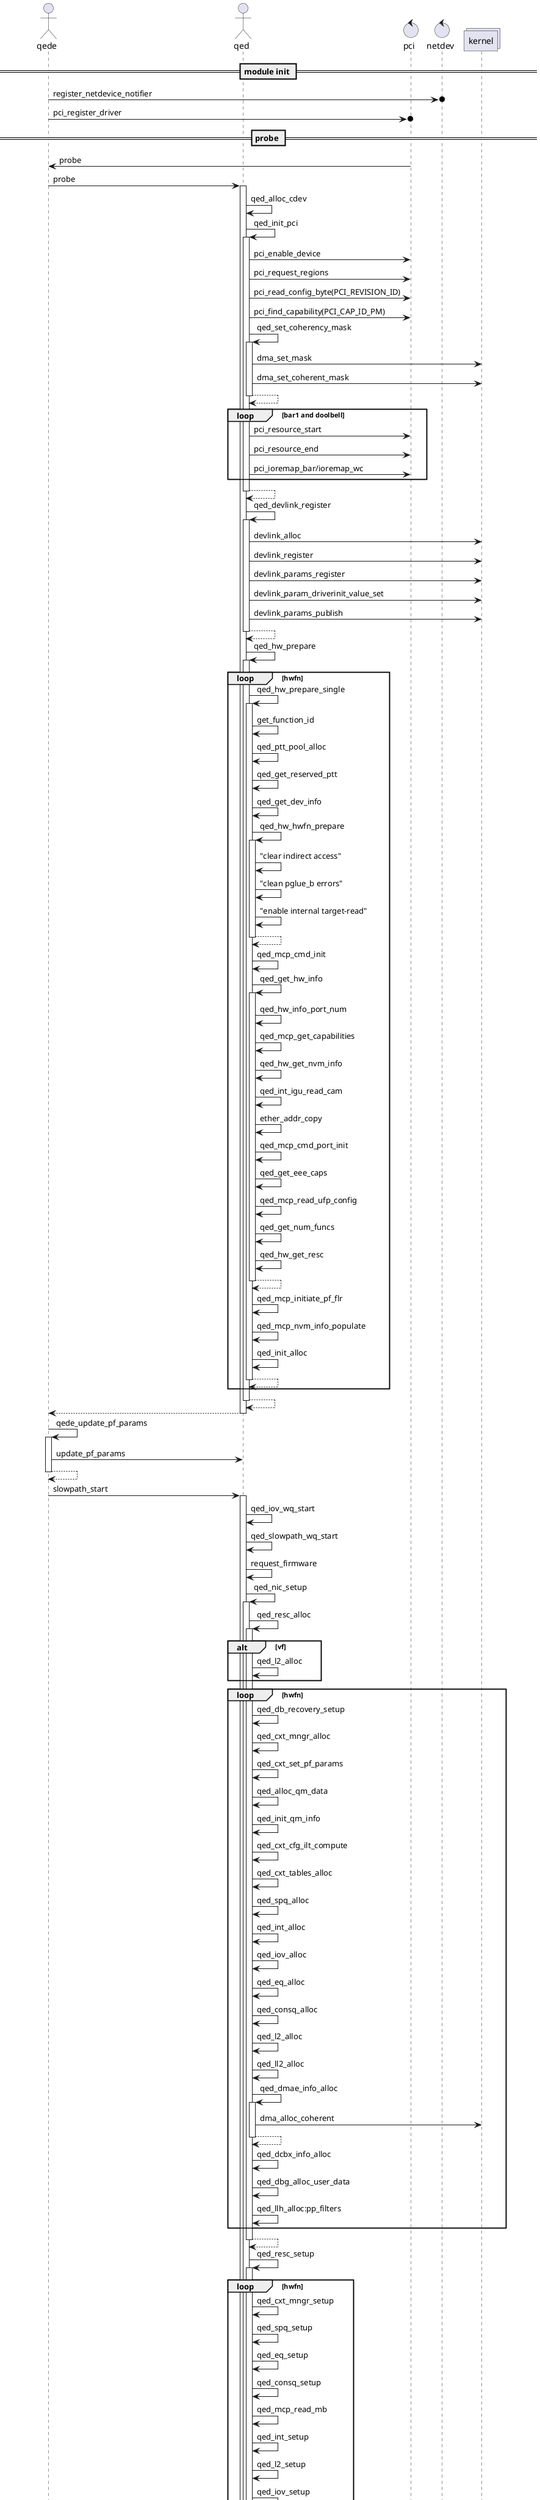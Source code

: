 @startuml
actor qede
actor qed
control pci
control netdev
collections kernel
== module init ==
qede ->o netdev : register_netdevice_notifier
qede ->o pci : pci_register_driver
== probe ==
pci -> qede : probe
qede -> qed : probe
activate qed
qed -> qed : qed_alloc_cdev
qed -> qed : qed_init_pci
activate qed
qed -> pci : pci_enable_device
qed -> pci : pci_request_regions
qed -> pci : pci_read_config_byte(PCI_REVISION_ID)
qed -> pci : pci_find_capability(PCI_CAP_ID_PM)
qed -> qed : qed_set_coherency_mask
activate qed
qed -> kernel : dma_set_mask
qed -> kernel : dma_set_coherent_mask
return
loop bar1 and doolbell
qed -> pci : pci_resource_start
qed -> pci : pci_resource_end
qed -> pci : pci_ioremap_bar/ioremap_wc
end loop
return
qed -> qed : qed_devlink_register
activate qed
qed -> kernel : devlink_alloc
qed -> kernel : devlink_register
qed -> kernel : devlink_params_register
qed -> kernel : devlink_param_driverinit_value_set
qed -> kernel : devlink_params_publish
return
qed -> qed : qed_hw_prepare
activate qed 
loop hwfn
qed -> qed : qed_hw_prepare_single
activate qed
qed -> qed : get_function_id
qed -> qed : qed_ptt_pool_alloc
qed -> qed : qed_get_reserved_ptt
qed -> qed : qed_get_dev_info
qed -> qed : qed_hw_hwfn_prepare
activate qed
qed -> qed : "clear indirect access"
qed -> qed : "clean pglue_b errors"
qed -> qed : "enable internal target-read"
return
qed -> qed : qed_mcp_cmd_init
qed -> qed : qed_get_hw_info
activate qed
qed -> qed : qed_hw_info_port_num
qed -> qed : qed_mcp_get_capabilities
qed -> qed : qed_hw_get_nvm_info
qed -> qed : qed_int_igu_read_cam
qed -> qed : ether_addr_copy
qed -> qed : qed_mcp_cmd_port_init
qed -> qed : qed_get_eee_caps
qed -> qed : qed_mcp_read_ufp_config
qed -> qed : qed_get_num_funcs
qed -> qed : qed_hw_get_resc
return
qed -> qed : qed_mcp_initiate_pf_flr
qed -> qed : qed_mcp_nvm_info_populate
qed -> qed : qed_init_alloc
return
end loop
return
return
qede -> qede : qede_update_pf_params
activate qede
qede -> qed : update_pf_params
return
qede -> qed : slowpath_start
activate qed
qed -> qed : qed_iov_wq_start
qed -> qed : qed_slowpath_wq_start
qed -> qed : request_firmware
qed -> qed : qed_nic_setup
activate qed
qed -> qed : qed_resc_alloc
activate qed
alt vf
qed -> qed : qed_l2_alloc
end alt
loop hwfn
qed -> qed : qed_db_recovery_setup
qed -> qed : qed_cxt_mngr_alloc
qed -> qed : qed_cxt_set_pf_params
qed -> qed : qed_alloc_qm_data
qed -> qed : qed_init_qm_info
qed -> qed : qed_cxt_cfg_ilt_compute
qed -> qed : qed_cxt_tables_alloc
qed -> qed : qed_spq_alloc
qed -> qed : qed_int_alloc
qed -> qed : qed_iov_alloc
qed -> qed : qed_eq_alloc
qed -> qed : qed_consq_alloc
qed -> qed : qed_l2_alloc
qed -> qed : qed_ll2_alloc
qed -> qed : qed_dmae_info_alloc
activate qed
qed -> kernel : dma_alloc_coherent
return
qed -> qed : qed_dcbx_info_alloc
qed -> qed : qed_dbg_alloc_user_data
qed -> qed : qed_llh_alloc:pp_filters
end loop
return
qed -> qed : qed_resc_setup
activate qed
loop hwfn
qed -> qed : qed_cxt_mngr_setup
qed -> qed : qed_spq_setup
qed -> qed : qed_eq_setup
qed -> qed : qed_consq_setup
qed -> qed : qed_mcp_read_mb
qed -> qed : qed_int_setup
qed -> qed : qed_l2_setup
qed -> qed : qed_iov_setup
qed -> qed : qed_ll2_setup
end loop
return
return
qed -> qed : qed_slowpath_setup_int
qed -> qed : qed_alloc_stream_mem
qed -> qed : qed_hw_init
activate qed
qed -> qed : qed_init_fw_data
loop hwfn
qed -> qed : qed_calc_hw_mode
qed -> qed : qed_fill_load_req_params
qed -> qed : qed_mcp_load_req
qed -> qed : qed_mcp_set_capabilities
qed -> qed : qed_reset_mb_shadow
qed -> qed : qed_pglueb_rbc_attn_handler
qed -> qed : qed_pglueb_set_pfid_enable
qed -> qed : qed_pglueb_clear_err
alt load_code = LOAD_ENGINE
qed -> qed : qed_hw_init_common
else load_code = LOAD_PORT
qed -> qed : qed_hw_init_port
else load_code = LOAD_FUNCTION
qed -> qed : qed_hw_init_pf
end alt
qed -> qed : qed_mcp_load_done
end loop
return
qed -> qed : qed_ll2_alloc_if
qed -> qed : qed_mcp_send_drv_version
qed -> qed : qed_reset_vport_stats
return
qede -> qed : fill_dev_info
qede -> qede : qede_alloc_etherdev
activate qede
qede ->o netdev : alloc_etherdev_mqs
qede -> qede : "prepare qede_dev" 
return
qede -> qede : qede_init_ndev
qede -> qede : qede_rdma_dev_add
qede -> qede : INIT_DELAYED_WORK(qede_sp_task)
qede -> netdev : register_netdev
qede -> qed : set_name
qede -> qede : qede_ptp_enale
qede -> qed : register_ops
qede -> qede : qede_set_dcbnl_ops
qede -> qede : qede_log_probe
== ndo open (ifconfig xxx up) ==
qede -> netdev : netif_carrier_off
qede -> qed : set_power_state
qede -> qede : qede_load
activate qede
qede -> qede : qede_set_num_queues
activate qede 
qede -> netdev : netif_get_num_default_rss_queues
qede -> qede : "calculate rss number"
qede -> qed : set_fp_int
return
qede -> qede : qede_alloc_fp_array
qede -> qede : qede_init_fp
qede -> qede : qede_alloc_mem_load
qede -> qede : qede_set_real_num_queues
activate qede
qede -> netdev : netif_set_real_num_tx_queues
qede -> netdev : netif_set_real_num_rx_queues
return
qede -> qede : qede_alloc_arfs
qede -> qede : qede_napi_add_enable
activate qede
loop queues
qede -> netdev : netif_napi_add(qede_poll)
qede -> netdev : napi_enble
end
return
qede -> qede : qede_setup_irqs
activate qede
qede -> qed : get_fp_int
qede -> qede : qede_req_msix_irqs
activate qede
loop queues
alt RFS_ACCEL
qede -> kernel : irq_cpu_rmap_add
end
qede -> kernel : request_irq(qede_msix_fp_int)
end
return
return
qede -> qede : qede_start_queues
activate qede
qede -> qed : vport_start
activate qed
qed -> qed : <<TBD>>
return
loop queues
alt RX
qede -> qed : qed_chain_get_pbl_phys
qede -> qed : qed_chain_get_page_cnt
qede -> qed : q_rx_start 
activate qed
qed -> qed : <<TBD>>
return
qede -> qede : qede_update_rx_prod
else XDP
qede -> qede : qede_start_txq
qede -> kernel : bpf_prog_add
else TX
loop cos in txq
qede -> qede : qede_start_txq
activate qed
qed -> qed : <<TBD>>
return
end loop
end alt
end loop
qede -> qede : qede_fill_rss_params
qede -> qed : vport_update
activate qed
qed -> qed : <<TBD>>
return
return
qede -> qede : qede_setup_tc
activate qede
qede -> netdev : netdev_reset_tc
qede -> netdev : netdev_set_num_tc
loop cos in txq
qede -> netdev : netdev_set_tc_queue
end
return
qede -> qede : qede_configure_vlan_filers
qede -> qed : set_link
activate qed
qed -> qed : <<TBD>>
return
return
qede -> netdev : upd_tunnel_get_rx_info
qede -> qed : update_drv_state
== interrupt ==
pci -> qede : qede_msix_fp_int
activate qede
qede -> qed : qed_sb_ack
qede -> netdev : napi_schedule_irqoff
netdev -> qede : qede_poll
activate qede
loop cos in txq
qede -> qede : qede_txq_has_work
qede -> qede : qede_tx_int
activate qede
qede -> netdev : netdev_get_tx_queue
loop pkt
qede -> qede : qede_free_tx_pkt
activate qede
qede -> qed : qed_chain_consume -> first_bd
qede -> kernel : dma_unmap_single(DMA_TO_DEVICE)
loop frags in skb
qede -> qed : qed_chain_consume
qede -> kernel : dma_unmap_page(DMA_TO_DEVICE)
end loop
loop bds
qede -> qed : qed_chain_consume
end loop
qede -> netdev : dev_kfree_skb_any
return
end loop
qede -> netdev : netdev_tx_completed_queue
alt netif_tx_queue_stopped
alt qed_chain_get_elem_left(tx_pbl) >= MAX_SKB_FRAGS + 1 
qede -> netdev : __netif_tx_lock
qede -> netdev : netif_tx_wake_queue
qede -> netdev : __netif_tx_unlock
end alt
end alt
return
end loop
qede -> qede : qede_txq_has_work(xdp_tx)
qede -> qede : qede_xdp_tx_int
activate qede
loop consumes
qede -> qed : qed_chain_consume
qede -> kernel : dma_unmap_page(DMA_BIDIRECTIONAL)
qede -> kernel : __free_page
end loop
return
qede -> qede : qede_has_rx_work
qede -> qede : qede_rx_int
activate qede
qede -> qed : qed_chain_get_cons_idx
loop consums
qede -> qede : qede_rx_process_cqe
activate qede
qede -> qed : qed_chain_consume(rx_comp_ring) -> cqe
alt CQE_TYPE_SLOW_PATH
qede -> qede : eth_cqe_completion
else !CQE_TYPE_REGULAR
qede -> qede : qede_rx_process_tpa_cqe
else
alt xdp_prog
qede -> qede : qede_rx_xdp
else
qede -> qede : "get 1st bd(block data??) from sw_rx_ring"
qede -> qede : "get len and pad from cqe"
qede -> qede : qede_check_csum
qede -> qede : qede_rx_build_skb
activate qede
alt small frames
qede -> netdev : netdev_alloc_skb
qede -> netdev : skb_reserve
qede -> netdev : skb_put_data
qede -> qede : qed_reuse_page
else
qede -> qede : qede_build_skb
activate qede 
qede -> kernel : build_skb
qede -> kernel : skb_reserve
qede -> kernel : skb_put
return
qede -> qede : qede_realloc_rx_buffer
activate qede
alt reach end of page 
qede -> qede : qede_alloc_rx_buffer
activate qede
qede -> kernel : alloc_pages
qede -> kernel : dma_map_page
qede -> qed : qed_chain_produce(rx_bd_ring)
return
qede -> kernel : dma_unmap_page
else page can be reuse
qede -> kernel : page_ref_inc
qede -> qede : qede_reuse_page
end alt
return
end alt
qede -> qede : qede_rx_bd_ring_consume(rx_bd_ring)
return
alt more bd 
qede -> qede : qede_rx_build_jumbo
activate qede
loop fragments
qede -> qede : qede_alloc_rx_buffer
qede -> qede : "get bd from sw_rx_ring"
qede -> qede : qede_rx_bd_ring_consume
qede -> kernel : dma_unmap_page(DMA_FROM_DEVICE)
qede -> netdev : skb_fill_page_desc
end
return
end alt
qede -> qede : "set protocol"
qede -> qede : qede_get_rxhash
qede -> qede : qede_set_skb_csum
qede -> qede : skb_record_rx_queue
qede -> qede : qede_ptp_record_rx_ts
qede -> qede : qede_skb_receive
activate qede
qede -> netdev : __vlan_hwaccel_put_tag
qede -> netdev : napi_gro_receive
return
end alt
end alt
return
qede -> qed : qed_chain_recycle_consumed
end loop
alt need alloc
qede -> qede : qede_alloc_rx_buffer
end alt
qede -> qede : qede_update_rx_prod
return
alt rx_work_done < budget
alt !qede_poll_is_more_work
qede -> netdev : napi_complete_done
qede -> qed : qed_sb_ack(IGU_INT_ENABLE)
end alt
end alt
alt xdp_xmit
qede -> qed : qed_chain_get_prod_idx
qede -> qede : qede_update_tx_producer
end alt
return
return
== transmit ==
netdev -> qede : ndo_start_xmit
qede -> qede : qede_start_xmit
activate qede
qede -> netdev : skb_get_queue_mapping
qede -> netdev : netdev_get_tx_queue
qede -> qede : qede_xmit_type
qede -> qede : "fill entry in sw_tx_ring"
qede -> qed : qed_chain_produce(tx_pbl) -> first_bd
qede -> qede : qede_ptp_tx_ts
qede -> kernel : dma_map_single(DMA_TO_DEVICE)
alt have ipv6 extension or LSO
qede -> qed : qed_chain_produce(tx_pbl) -> second_bd
qede -> qed : qed_chain_produce(tx_pbl) -> third_bd
end alt
alt vlan
qede -> qede : "set vlan info in first_bd"
end alt
alt checksum in upper stack
qede -> qede : :set bitfields in first_bd"
alt have ipv6 extension
qede -> qede : qede_set_params_for_ipv6_ext
end alt
end alt
alt LSO
qede -> qede : "set bitfields in first_bd"
qede -> qede : "set data.lso_mss in third_bd"
qede -> qede : "set bitfields in third_bd"
qede -> qede : qede_get_skb_hlen()->hlen
alt skb_headlen() > hlen
qede -> qede : "split bd"
end alt
end alt
loop fragments
qede -> qede : map_frag_to_bd
activate qede
qede -> netdev : skb_frag_dma_map(DMA_TO_DEVICE)
return
end loop
qede -> netdev : netdev_tx_sent_queue
qede -> netdev : skb_tx_timestamp
qede -> qede : "advance sw_tx_prod"
alt !netdev_xmit_more or netif_xmit_stopped
qede -> qede : qede_update_tx_producer
activate qede
qede -> qede : writel(doorbell_addr)
return
end alt
alt qed_chain_get_elem_left() < MAX_SKB_FRAGS + 1
alt netdev_xmit_more
qede -> qede : qede_update_tx_producer
end alt
qede -> netdev : netif_tx_stop_queue
alt qed_chain_get_elem_left() >= MAX_SKB_FRAGS + 1
qede -> netdev : netif_tx_wake_queue
end alt
end alt
return
@enduml
